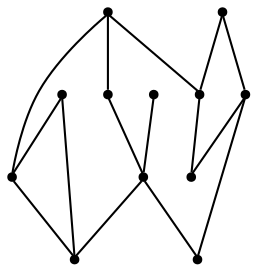 graph {
  node [shape=point,comment="{\"directed\":false,\"doi\":\"10.1007/978-3-031-22203-0_13\",\"figure\":\"3 (2)\"}"]

  v0 [pos="602.8502324415397,1289.096470831095"]
  v1 [pos="313.7791534966407,1430.9829702867064"]
  v2 [pos="395.4629908072541,1629.3475014501923"]
  v3 [pos="582.159387972072,1746.031326578323"]
  v4 [pos="698.8446431550663,1442.6523193316225"]
  v5 [pos="663.834895199967,1722.6925331070324"]
  v6 [pos="649.5243217970537,1499.128411616527"]
  v7 [pos="602.8502324415397,1662.484704882349"]
  v8 [pos="602.8502324415397,1499.128411616527"]
  v9 [pos="488.8070362711322,1465.9902225759756"]
  v10 [pos="395.46299080725413,1384.3104067675577"]
  v11 [pos="360.457407893514,1769.367036049152"]

  v1 -- v11 [id="-3",pos="313.7791534966407,1430.9829702867064 360.457407893514,1769.367036049152 360.457407893514,1769.367036049152 360.457407893514,1769.367036049152"]
  v0 -- v1 [id="-5",pos="602.8502324415397,1289.096470831095 503.4843479245657,1282.5611559151487 407.13152109468484,1329.8598033217854 313.7791534966407,1430.9829702867064"]
  v2 -- v3 [id="-12",pos="395.4629908072541,1629.3475014501923 442.1371040084249,1687.691480612505 500.47976339413094,1722.6924059317557 582.159387972072,1746.031326578323"]
  v4 -- v5 [id="-14",pos="698.8446431550663,1442.6523193316225 663.834895199967,1722.6925331070324 663.834895199967,1722.6925331070324 663.834895199967,1722.6925331070324"]
  v2 -- v11 [id="-26",pos="395.4629908072541,1629.3475014501923 360.457407893514,1769.367036049152 360.457407893514,1769.367036049152 360.457407893514,1769.367036049152"]
  v10 -- v1 [id="-27",pos="395.46299080725413,1384.3104067675577 313.7791534966407,1430.9829702867064 313.7791534966407,1430.9829702867064 313.7791534966407,1430.9829702867064"]
  v10 -- v2 [id="-28",pos="395.46299080725413,1384.3104067675577 395.4629908072541,1629.3475014501923 395.4629908072541,1629.3475014501923 395.4629908072541,1629.3475014501923"]
  v6 -- v5 [id="-47",pos="649.5243217970537,1499.128411616527 663.834895199967,1722.6925331070324 663.834895199967,1722.6925331070324 663.834895199967,1722.6925331070324"]
  v7 -- v5 [id="-49",pos="602.8502324415397,1662.484704882349 663.834895199967,1722.6925331070324 663.834895199967,1722.6925331070324 663.834895199967,1722.6925331070324"]
  v4 -- v6 [id="-13",pos="698.8446431550663,1442.6523193316225 649.5243217970537,1499.128411616527 649.5243217970537,1499.128411616527 649.5243217970537,1499.128411616527"]
  v9 -- v7 [id="-31",pos="488.8070362711322,1465.9902225759756 602.8502324415397,1662.484704882349 602.8502324415397,1662.484704882349 602.8502324415397,1662.484704882349"]
  v7 -- v3 [id="-48",pos="602.8502324415397,1662.484704882349 582.159387972072,1746.031326578323 582.159387972072,1746.031326578323 582.159387972072,1746.031326578323"]
  v0 -- v6 [id="-50",pos="602.8502324415397,1289.096470831095 649.5243217970537,1499.128411616527 649.5243217970537,1499.128411616527 649.5243217970537,1499.128411616527"]
  v0 -- v8 [id="-51",pos="602.8502324415397,1289.096470831095 602.8502324415397,1499.128411616527 602.8502324415397,1499.128411616527 602.8502324415397,1499.128411616527"]
  v8 -- v7 [id="-53",pos="602.8502324415397,1499.128411616527 602.8502324415397,1662.484704882349 602.8502324415397,1662.484704882349 602.8502324415397,1662.484704882349"]
}